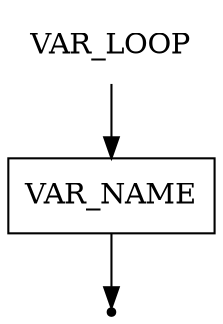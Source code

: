 digraph VAR_LOOP {
    start [label=VAR_LOOP shape=plaintext]
    var_name [label=VAR_NAME shape=box]
    end [label="" shape=point]

    start -> var_name
    var_name -> end
}